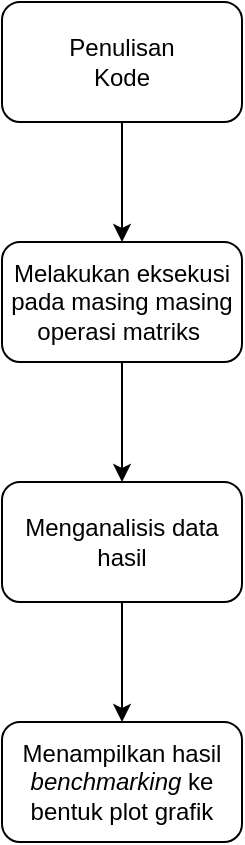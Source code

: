 <mxfile version="23.1.1" type="device">
  <diagram name="Page-1" id="U-ZShhSu1U-RhR-5BEi-">
    <mxGraphModel dx="986" dy="530" grid="1" gridSize="10" guides="1" tooltips="1" connect="1" arrows="1" fold="1" page="1" pageScale="1" pageWidth="850" pageHeight="1100" math="0" shadow="0">
      <root>
        <mxCell id="0" />
        <mxCell id="1" parent="0" />
        <mxCell id="9_YP-h_hDfiLGkgDJx35-5" style="edgeStyle=orthogonalEdgeStyle;rounded=0;orthogonalLoop=1;jettySize=auto;html=1;" edge="1" parent="1" source="9_YP-h_hDfiLGkgDJx35-1" target="9_YP-h_hDfiLGkgDJx35-2">
          <mxGeometry relative="1" as="geometry" />
        </mxCell>
        <mxCell id="9_YP-h_hDfiLGkgDJx35-1" value="Penulisan&lt;br&gt;Kode" style="rounded=1;whiteSpace=wrap;html=1;" vertex="1" parent="1">
          <mxGeometry x="320" y="100" width="120" height="60" as="geometry" />
        </mxCell>
        <mxCell id="9_YP-h_hDfiLGkgDJx35-6" style="edgeStyle=orthogonalEdgeStyle;rounded=0;orthogonalLoop=1;jettySize=auto;html=1;entryX=0.5;entryY=0;entryDx=0;entryDy=0;" edge="1" parent="1" source="9_YP-h_hDfiLGkgDJx35-2" target="9_YP-h_hDfiLGkgDJx35-3">
          <mxGeometry relative="1" as="geometry" />
        </mxCell>
        <mxCell id="9_YP-h_hDfiLGkgDJx35-2" value="Melakukan eksekusi pada masing masing operasi matriks&amp;nbsp;" style="rounded=1;whiteSpace=wrap;html=1;" vertex="1" parent="1">
          <mxGeometry x="320" y="220" width="120" height="60" as="geometry" />
        </mxCell>
        <mxCell id="9_YP-h_hDfiLGkgDJx35-7" style="edgeStyle=orthogonalEdgeStyle;rounded=0;orthogonalLoop=1;jettySize=auto;html=1;" edge="1" parent="1" source="9_YP-h_hDfiLGkgDJx35-3" target="9_YP-h_hDfiLGkgDJx35-4">
          <mxGeometry relative="1" as="geometry" />
        </mxCell>
        <mxCell id="9_YP-h_hDfiLGkgDJx35-3" value="Menganalisis data hasil" style="rounded=1;whiteSpace=wrap;html=1;" vertex="1" parent="1">
          <mxGeometry x="320" y="340" width="120" height="60" as="geometry" />
        </mxCell>
        <mxCell id="9_YP-h_hDfiLGkgDJx35-4" value="Menampilkan hasil &lt;i&gt;benchmarking&lt;/i&gt;&amp;nbsp;ke bentuk plot grafik" style="rounded=1;whiteSpace=wrap;html=1;" vertex="1" parent="1">
          <mxGeometry x="320" y="460" width="120" height="60" as="geometry" />
        </mxCell>
      </root>
    </mxGraphModel>
  </diagram>
</mxfile>
